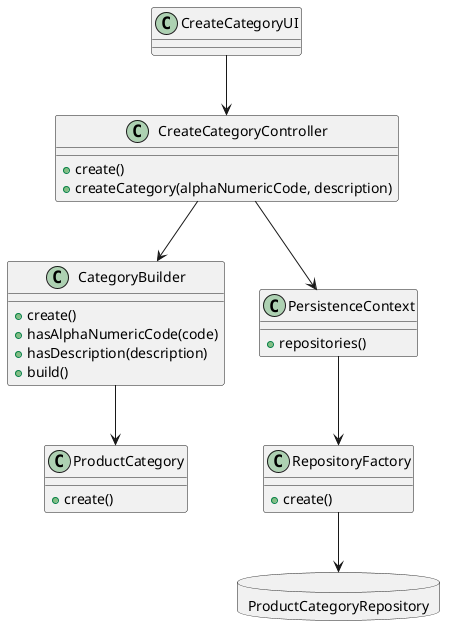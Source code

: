 @startuml
'https://plantuml.com/class-diagram

class CreateCategoryUI{
}

class CreateCategoryController{
+create()
+createCategory(alphaNumericCode, description)
}

class CategoryBuilder{
+create()
+hasAlphaNumericCode(code)
+hasDescription(description)
+build()
}

class ProductCategory{
+create()
}

class PersistenceContext{
+repositories()
}

class RepositoryFactory{
+create()
}

database ProductCategoryRepository{
}

CreateCategoryUI --> CreateCategoryController

CreateCategoryController --> CategoryBuilder
CreateCategoryController --> PersistenceContext
PersistenceContext --> RepositoryFactory
RepositoryFactory --> ProductCategoryRepository

CategoryBuilder --> ProductCategory
@enduml